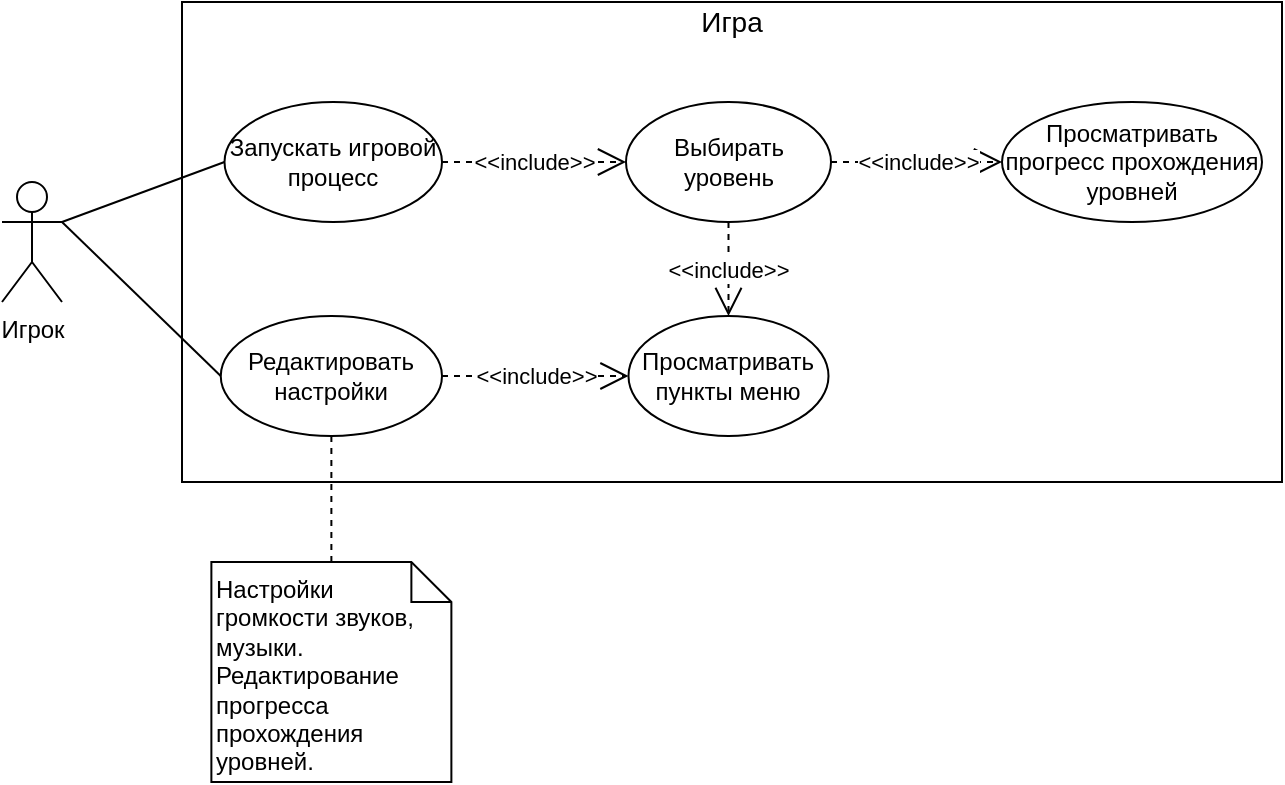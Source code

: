 <mxfile version="14.2.7" type="device" pages="3"><diagram id="DNBnHr-g8LaSEO16Q0H6" name="main"><mxGraphModel dx="1038" dy="491" grid="1" gridSize="10" guides="1" tooltips="1" connect="1" arrows="1" fold="1" page="1" pageScale="1" pageWidth="827" pageHeight="1169" math="0" shadow="0"><root><mxCell id="0"/><mxCell id="1" parent="0"/><mxCell id="aUO7jUkwRMF-GmE041H1-3" value="Игрок" style="shape=umlActor;verticalLabelPosition=bottom;verticalAlign=top;html=1;outlineConnect=0;" parent="1" vertex="1"><mxGeometry x="30" y="130" width="30" height="60" as="geometry"/></mxCell><mxCell id="aUO7jUkwRMF-GmE041H1-5" value="" style="rounded=0;whiteSpace=wrap;html=1;" parent="1" vertex="1"><mxGeometry x="120" y="40" width="550" height="240" as="geometry"/></mxCell><mxCell id="aUO7jUkwRMF-GmE041H1-6" value="&lt;font style=&quot;font-size: 14px&quot;&gt;Игра&lt;/font&gt;" style="text;html=1;strokeColor=none;fillColor=none;align=center;verticalAlign=middle;whiteSpace=wrap;rounded=0;" parent="1" vertex="1"><mxGeometry x="375" y="40" width="40" height="20" as="geometry"/></mxCell><mxCell id="aUO7jUkwRMF-GmE041H1-8" value="Просматривать пункты меню" style="ellipse;whiteSpace=wrap;html=1;" parent="1" vertex="1"><mxGeometry x="343.25" y="197" width="100" height="60" as="geometry"/></mxCell><mxCell id="aUO7jUkwRMF-GmE041H1-9" value="Редактировать настройки" style="ellipse;whiteSpace=wrap;html=1;" parent="1" vertex="1"><mxGeometry x="139.38" y="197" width="110.62" height="60" as="geometry"/></mxCell><mxCell id="aUO7jUkwRMF-GmE041H1-10" value="Выбирать уровень" style="ellipse;whiteSpace=wrap;html=1;" parent="1" vertex="1"><mxGeometry x="342" y="90" width="102.5" height="60" as="geometry"/></mxCell><mxCell id="aUO7jUkwRMF-GmE041H1-16" value="" style="endArrow=none;html=1;entryX=0;entryY=0.5;entryDx=0;entryDy=0;exitX=1;exitY=0.333;exitDx=0;exitDy=0;exitPerimeter=0;" parent="1" source="aUO7jUkwRMF-GmE041H1-3" target="aUO7jUkwRMF-GmE041H1-9" edge="1"><mxGeometry width="50" height="50" relative="1" as="geometry"><mxPoint x="100" y="300" as="sourcePoint"/><mxPoint x="150" y="250" as="targetPoint"/></mxGeometry></mxCell><mxCell id="aUO7jUkwRMF-GmE041H1-17" value="&amp;lt;&amp;lt;include&amp;gt;&amp;gt;" style="endArrow=open;endSize=12;dashed=1;html=1;entryX=0.5;entryY=0;entryDx=0;entryDy=0;exitX=0.5;exitY=1;exitDx=0;exitDy=0;" parent="1" source="aUO7jUkwRMF-GmE041H1-10" target="aUO7jUkwRMF-GmE041H1-8" edge="1"><mxGeometry width="160" relative="1" as="geometry"><mxPoint x="340" y="290" as="sourcePoint"/><mxPoint x="500" y="290" as="targetPoint"/></mxGeometry></mxCell><mxCell id="aUO7jUkwRMF-GmE041H1-18" value="&amp;lt;&amp;lt;include&amp;gt;&amp;gt;" style="endArrow=open;endSize=12;dashed=1;html=1;entryX=0;entryY=0.5;entryDx=0;entryDy=0;exitX=1;exitY=0.5;exitDx=0;exitDy=0;" parent="1" source="aUO7jUkwRMF-GmE041H1-9" target="aUO7jUkwRMF-GmE041H1-8" edge="1"><mxGeometry width="160" relative="1" as="geometry"><mxPoint x="254.87" y="130" as="sourcePoint"/><mxPoint x="335.31" y="160" as="targetPoint"/></mxGeometry></mxCell><mxCell id="jHPCrMe8bdlKEbMx4i7E-5" value="&lt;span&gt;Запускать игровой процесс&lt;/span&gt;" style="ellipse;whiteSpace=wrap;html=1;" parent="1" vertex="1"><mxGeometry x="141.25" y="90" width="108.75" height="60" as="geometry"/></mxCell><mxCell id="jHPCrMe8bdlKEbMx4i7E-7" value="" style="endArrow=none;html=1;exitX=1;exitY=0.333;exitDx=0;exitDy=0;exitPerimeter=0;entryX=0;entryY=0.5;entryDx=0;entryDy=0;" parent="1" source="aUO7jUkwRMF-GmE041H1-3" target="jHPCrMe8bdlKEbMx4i7E-5" edge="1"><mxGeometry width="50" height="50" relative="1" as="geometry"><mxPoint x="110" y="150" as="sourcePoint"/><mxPoint x="160" y="100" as="targetPoint"/></mxGeometry></mxCell><mxCell id="jHPCrMe8bdlKEbMx4i7E-8" value="&amp;lt;&amp;lt;include&amp;gt;&amp;gt;" style="endArrow=open;endSize=12;dashed=1;html=1;entryX=0;entryY=0.5;entryDx=0;entryDy=0;exitX=1;exitY=0.5;exitDx=0;exitDy=0;" parent="1" source="jHPCrMe8bdlKEbMx4i7E-5" target="aUO7jUkwRMF-GmE041H1-10" edge="1"><mxGeometry width="160" relative="1" as="geometry"><mxPoint x="260" y="260" as="sourcePoint"/><mxPoint x="380" y="260" as="targetPoint"/></mxGeometry></mxCell><mxCell id="jhGVhO2tMQj-tDTqYPGG-2" value="" style="endArrow=none;dashed=1;html=1;entryX=0.5;entryY=1;entryDx=0;entryDy=0;exitX=0.5;exitY=0;exitDx=0;exitDy=0;" edge="1" parent="1" source="lLULqpQLZE3f_fuCowzR-3" target="aUO7jUkwRMF-GmE041H1-9"><mxGeometry width="50" height="50" relative="1" as="geometry"><mxPoint x="300" y="320" as="sourcePoint"/><mxPoint x="230" y="320" as="targetPoint"/></mxGeometry></mxCell><mxCell id="lLULqpQLZE3f_fuCowzR-1" value="" style="group" vertex="1" connectable="0" parent="1"><mxGeometry x="134.69" y="320" width="120" height="110" as="geometry"/></mxCell><mxCell id="lLULqpQLZE3f_fuCowzR-2" value="" style="shape=note;size=20;whiteSpace=wrap;html=1;" vertex="1" parent="lLULqpQLZE3f_fuCowzR-1"><mxGeometry width="120" height="110.0" as="geometry"/></mxCell><mxCell id="lLULqpQLZE3f_fuCowzR-3" value="Настройки громкости звуков, музыки. Редактирование прогресса прохождения уровней." style="text;html=1;strokeColor=none;fillColor=none;align=left;verticalAlign=top;whiteSpace=wrap;rounded=0;" vertex="1" parent="lLULqpQLZE3f_fuCowzR-1"><mxGeometry width="120" height="110.0" as="geometry"/></mxCell><mxCell id="lLULqpQLZE3f_fuCowzR-4" value="Просматривать прогресс прохождения уровней" style="ellipse;whiteSpace=wrap;html=1;" vertex="1" parent="1"><mxGeometry x="530" y="90" width="130" height="60" as="geometry"/></mxCell><mxCell id="lLULqpQLZE3f_fuCowzR-5" value="&amp;lt;&amp;lt;include&amp;gt;&amp;gt;" style="endArrow=open;endSize=12;dashed=1;html=1;entryX=0;entryY=0.5;entryDx=0;entryDy=0;exitX=1;exitY=0.5;exitDx=0;exitDy=0;" edge="1" parent="1" source="aUO7jUkwRMF-GmE041H1-10" target="lLULqpQLZE3f_fuCowzR-4"><mxGeometry width="160" relative="1" as="geometry"><mxPoint x="260" y="130" as="sourcePoint"/><mxPoint x="352" y="130" as="targetPoint"/></mxGeometry></mxCell></root></mxGraphModel></diagram><diagram id="wiZusbZABsrXvEJ2IZwk" name="play"><mxGraphModel dx="1038" dy="491" grid="1" gridSize="10" guides="1" tooltips="1" connect="1" arrows="1" fold="1" page="1" pageScale="1" pageWidth="827" pageHeight="1169" math="0" shadow="0"><root><mxCell id="L1QiUfKqqkVoL1teL-RI-0"/><mxCell id="L1QiUfKqqkVoL1teL-RI-1" parent="L1QiUfKqqkVoL1teL-RI-0"/><mxCell id="fob8_mZPEsOMfmcSigc--0" value="Игрок" style="shape=umlActor;verticalLabelPosition=bottom;verticalAlign=top;html=1;outlineConnect=0;" parent="L1QiUfKqqkVoL1teL-RI-1" vertex="1"><mxGeometry x="30" y="130" width="30" height="60" as="geometry"/></mxCell><mxCell id="fob8_mZPEsOMfmcSigc--1" value="" style="rounded=0;whiteSpace=wrap;html=1;" parent="L1QiUfKqqkVoL1teL-RI-1" vertex="1"><mxGeometry x="120" y="40" width="420" height="480" as="geometry"/></mxCell><mxCell id="fob8_mZPEsOMfmcSigc--2" value="&lt;font style=&quot;font-size: 14px&quot;&gt;Запускать игровой процесс&lt;/font&gt;" style="text;html=1;strokeColor=none;fillColor=none;align=center;verticalAlign=middle;whiteSpace=wrap;rounded=0;" parent="L1QiUfKqqkVoL1teL-RI-1" vertex="1"><mxGeometry x="240" y="40" width="190" height="30" as="geometry"/></mxCell><mxCell id="fob8_mZPEsOMfmcSigc--6" value="" style="endArrow=none;html=1;exitX=1;exitY=0.333;exitDx=0;exitDy=0;exitPerimeter=0;entryX=0;entryY=0.5;entryDx=0;entryDy=0;" parent="L1QiUfKqqkVoL1teL-RI-1" source="fob8_mZPEsOMfmcSigc--0" target="MU-pNqc_zNUcIocojJ9t-0" edge="1"><mxGeometry width="50" height="50" relative="1" as="geometry"><mxPoint x="140" y="250" as="sourcePoint"/><mxPoint x="162.37" y="120" as="targetPoint"/></mxGeometry></mxCell><mxCell id="MU-pNqc_zNUcIocojJ9t-0" value="Управлять главным героем" style="ellipse;whiteSpace=wrap;html=1;" parent="L1QiUfKqqkVoL1teL-RI-1" vertex="1"><mxGeometry x="185" y="80" width="105" height="60" as="geometry"/></mxCell><mxCell id="MU-pNqc_zNUcIocojJ9t-1" value="Взаимодействовать&lt;br&gt;&amp;nbsp;с уровнем" style="ellipse;whiteSpace=wrap;html=1;" parent="L1QiUfKqqkVoL1teL-RI-1" vertex="1"><mxGeometry x="185" y="310" width="125" height="60" as="geometry"/></mxCell><mxCell id="MU-pNqc_zNUcIocojJ9t-2" value="" style="endArrow=none;dashed=1;html=1;exitX=1;exitY=0.5;exitDx=0;exitDy=0;entryX=0;entryY=0.5;entryDx=0;entryDy=0;" parent="L1QiUfKqqkVoL1teL-RI-1" source="MU-pNqc_zNUcIocojJ9t-0" target="MU-pNqc_zNUcIocojJ9t-4" edge="1"><mxGeometry width="50" height="50" relative="1" as="geometry"><mxPoint x="540" y="130" as="sourcePoint"/><mxPoint x="590" y="80" as="targetPoint"/><Array as="points"/></mxGeometry></mxCell><mxCell id="xSsleYw5ojMHg5iaoBvN-0" value="" style="endArrow=none;html=1;exitX=1;exitY=0.333;exitDx=0;exitDy=0;exitPerimeter=0;entryX=0;entryY=0.5;entryDx=0;entryDy=0;" parent="L1QiUfKqqkVoL1teL-RI-1" source="fob8_mZPEsOMfmcSigc--0" target="MU-pNqc_zNUcIocojJ9t-1" edge="1"><mxGeometry width="50" height="50" relative="1" as="geometry"><mxPoint x="180" y="220" as="sourcePoint"/><mxPoint x="230" y="170" as="targetPoint"/></mxGeometry></mxCell><mxCell id="xSsleYw5ojMHg5iaoBvN-3" value="Приостанавливать игровой процесс" style="ellipse;whiteSpace=wrap;html=1;" parent="L1QiUfKqqkVoL1teL-RI-1" vertex="1"><mxGeometry x="411.25" y="380" width="118.75" height="60" as="geometry"/></mxCell><mxCell id="xSsleYw5ojMHg5iaoBvN-6" value="" style="group" parent="L1QiUfKqqkVoL1teL-RI-1" vertex="1" connectable="0"><mxGeometry x="590" y="90" width="120" height="40" as="geometry"/></mxCell><mxCell id="MU-pNqc_zNUcIocojJ9t-3" value="" style="shape=note;size=20;whiteSpace=wrap;html=1;" parent="xSsleYw5ojMHg5iaoBvN-6" vertex="1"><mxGeometry width="120" height="40" as="geometry"/></mxCell><mxCell id="MU-pNqc_zNUcIocojJ9t-4" value="Бегать, прыгать и цепляться." style="text;html=1;strokeColor=none;fillColor=none;align=left;verticalAlign=top;whiteSpace=wrap;rounded=0;" parent="xSsleYw5ojMHg5iaoBvN-6" vertex="1"><mxGeometry width="120" height="40" as="geometry"/></mxCell><mxCell id="xSsleYw5ojMHg5iaoBvN-7" value="" style="group" parent="L1QiUfKqqkVoL1teL-RI-1" vertex="1" connectable="0"><mxGeometry x="590" y="210" width="120" height="160" as="geometry"/></mxCell><mxCell id="MU-pNqc_zNUcIocojJ9t-7" value="" style="shape=note;size=20;whiteSpace=wrap;html=1;" parent="xSsleYw5ojMHg5iaoBvN-7" vertex="1"><mxGeometry width="120" height="160" as="geometry"/></mxCell><mxCell id="MU-pNqc_zNUcIocojJ9t-6" value="Производить взаимодействие главного героя с объектами уровня. (Перемещение по платформам, сражение с противниками и т.д.)&lt;br&gt;Уровень должен быть конечным." style="text;html=1;strokeColor=none;fillColor=none;align=left;verticalAlign=top;whiteSpace=wrap;rounded=0;" parent="xSsleYw5ojMHg5iaoBvN-7" vertex="1"><mxGeometry width="120" height="160" as="geometry"/></mxCell><mxCell id="xSsleYw5ojMHg5iaoBvN-8" value="" style="group" parent="L1QiUfKqqkVoL1teL-RI-1" vertex="1" connectable="0"><mxGeometry x="590" y="382.5" width="120" height="55" as="geometry"/></mxCell><mxCell id="xSsleYw5ojMHg5iaoBvN-9" value="" style="shape=note;size=20;whiteSpace=wrap;html=1;" parent="xSsleYw5ojMHg5iaoBvN-8" vertex="1"><mxGeometry width="120" height="55" as="geometry"/></mxCell><mxCell id="xSsleYw5ojMHg5iaoBvN-10" value="Открыть меню &lt;br&gt;паузы/проигрыша/выйгрыша" style="text;html=1;strokeColor=none;fillColor=none;align=left;verticalAlign=top;whiteSpace=wrap;rounded=0;" parent="xSsleYw5ojMHg5iaoBvN-8" vertex="1"><mxGeometry width="120" height="55" as="geometry"/></mxCell><mxCell id="xSsleYw5ojMHg5iaoBvN-11" value="" style="endArrow=none;dashed=1;html=1;exitX=1;exitY=0.5;exitDx=0;exitDy=0;entryX=0;entryY=0.5;entryDx=0;entryDy=0;" parent="L1QiUfKqqkVoL1teL-RI-1" source="xSsleYw5ojMHg5iaoBvN-3" target="xSsleYw5ojMHg5iaoBvN-10" edge="1"><mxGeometry width="50" height="50" relative="1" as="geometry"><mxPoint x="370" y="370" as="sourcePoint"/><mxPoint x="420" y="320" as="targetPoint"/></mxGeometry></mxCell><mxCell id="xSsleYw5ojMHg5iaoBvN-12" value="Перезапускать игровой процесс" style="ellipse;whiteSpace=wrap;html=1;" parent="L1QiUfKqqkVoL1teL-RI-1" vertex="1"><mxGeometry x="185" y="380" width="115" height="60" as="geometry"/></mxCell><mxCell id="xSsleYw5ojMHg5iaoBvN-13" value="" style="endArrow=none;html=1;entryX=1;entryY=1;entryDx=0;entryDy=0;entryPerimeter=0;exitX=0;exitY=0.5;exitDx=0;exitDy=0;" parent="L1QiUfKqqkVoL1teL-RI-1" source="xSsleYw5ojMHg5iaoBvN-12" target="fob8_mZPEsOMfmcSigc--0" edge="1"><mxGeometry width="50" height="50" relative="1" as="geometry"><mxPoint x="50" y="370" as="sourcePoint"/><mxPoint x="100" y="320" as="targetPoint"/></mxGeometry></mxCell><mxCell id="xSsleYw5ojMHg5iaoBvN-14" value="Редактировать настройки" style="ellipse;whiteSpace=wrap;html=1;" parent="L1QiUfKqqkVoL1teL-RI-1" vertex="1"><mxGeometry x="187.5" y="450" width="115" height="60" as="geometry"/></mxCell><mxCell id="xSsleYw5ojMHg5iaoBvN-15" value="" style="endArrow=none;html=1;entryX=1;entryY=1;entryDx=0;entryDy=0;entryPerimeter=0;exitX=0;exitY=0.5;exitDx=0;exitDy=0;" parent="L1QiUfKqqkVoL1teL-RI-1" source="xSsleYw5ojMHg5iaoBvN-14" target="fob8_mZPEsOMfmcSigc--0" edge="1"><mxGeometry width="50" height="50" relative="1" as="geometry"><mxPoint x="40" y="430" as="sourcePoint"/><mxPoint x="90" y="380" as="targetPoint"/></mxGeometry></mxCell><mxCell id="xSsleYw5ojMHg5iaoBvN-20" value="&amp;lt;&amp;lt;include&amp;gt;&amp;gt;" style="endArrow=open;endSize=12;dashed=1;html=1;exitX=1;exitY=0.5;exitDx=0;exitDy=0;entryX=0;entryY=0.5;entryDx=0;entryDy=0;" parent="L1QiUfKqqkVoL1teL-RI-1" source="xSsleYw5ojMHg5iaoBvN-12" target="xSsleYw5ojMHg5iaoBvN-3" edge="1"><mxGeometry width="160" relative="1" as="geometry"><mxPoint x="310" y="390" as="sourcePoint"/><mxPoint x="470" y="390" as="targetPoint"/></mxGeometry></mxCell><mxCell id="xSsleYw5ojMHg5iaoBvN-21" value="" style="endArrow=none;dashed=1;html=1;exitX=1;exitY=0.5;exitDx=0;exitDy=0;" parent="L1QiUfKqqkVoL1teL-RI-1" source="xSsleYw5ojMHg5iaoBvN-14" edge="1"><mxGeometry width="50" height="50" relative="1" as="geometry"><mxPoint x="310" y="430" as="sourcePoint"/><mxPoint x="320" y="410" as="targetPoint"/><Array as="points"><mxPoint x="320" y="450"/></Array></mxGeometry></mxCell><mxCell id="xSsleYw5ojMHg5iaoBvN-23" value="" style="endArrow=none;dashed=1;html=1;exitX=1;exitY=0.5;exitDx=0;exitDy=0;entryX=0;entryY=0.5;entryDx=0;entryDy=0;" parent="L1QiUfKqqkVoL1teL-RI-1" source="MU-pNqc_zNUcIocojJ9t-1" target="MU-pNqc_zNUcIocojJ9t-6" edge="1"><mxGeometry width="50" height="50" relative="1" as="geometry"><mxPoint x="370" y="300" as="sourcePoint"/><mxPoint x="420" y="250" as="targetPoint"/><Array as="points"><mxPoint x="420" y="290"/></Array></mxGeometry></mxCell><mxCell id="Re8C0u7TS1E9HxN7uom5-0" value="Просматривать время игрового процесса" style="ellipse;whiteSpace=wrap;html=1;" parent="L1QiUfKqqkVoL1teL-RI-1" vertex="1"><mxGeometry x="180" y="150" width="120" height="70" as="geometry"/></mxCell><mxCell id="Re8C0u7TS1E9HxN7uom5-1" value="" style="endArrow=none;html=1;entryX=1;entryY=0.333;entryDx=0;entryDy=0;entryPerimeter=0;exitX=0;exitY=0.5;exitDx=0;exitDy=0;" parent="L1QiUfKqqkVoL1teL-RI-1" source="Re8C0u7TS1E9HxN7uom5-0" target="fob8_mZPEsOMfmcSigc--0" edge="1"><mxGeometry width="50" height="50" relative="1" as="geometry"><mxPoint x="150" y="250" as="sourcePoint"/><mxPoint x="200" y="200" as="targetPoint"/></mxGeometry></mxCell><mxCell id="7s-2_9rsrdlcvROszgeJ-0" value="Просматривать количество &lt;br&gt;собранных &lt;br&gt;звёздочек" style="ellipse;whiteSpace=wrap;html=1;" vertex="1" parent="L1QiUfKqqkVoL1teL-RI-1"><mxGeometry x="185" y="230" width="120" height="70" as="geometry"/></mxCell><mxCell id="7s-2_9rsrdlcvROszgeJ-1" value="" style="endArrow=none;html=1;entryX=1;entryY=0.333;entryDx=0;entryDy=0;entryPerimeter=0;exitX=0;exitY=0.5;exitDx=0;exitDy=0;" edge="1" parent="L1QiUfKqqkVoL1teL-RI-1" source="7s-2_9rsrdlcvROszgeJ-0" target="fob8_mZPEsOMfmcSigc--0"><mxGeometry width="50" height="50" relative="1" as="geometry"><mxPoint x="70" y="240" as="sourcePoint"/><mxPoint x="120" y="190" as="targetPoint"/></mxGeometry></mxCell><mxCell id="RxLZVyAvFn0-DkeK7pu2-0" value="" style="group" vertex="1" connectable="0" parent="L1QiUfKqqkVoL1teL-RI-1"><mxGeometry x="184.5" y="550" width="120" height="60" as="geometry"/></mxCell><mxCell id="RxLZVyAvFn0-DkeK7pu2-1" value="" style="shape=note;size=20;whiteSpace=wrap;html=1;" vertex="1" parent="RxLZVyAvFn0-DkeK7pu2-0"><mxGeometry width="120" height="60.0" as="geometry"/></mxCell><mxCell id="RxLZVyAvFn0-DkeK7pu2-2" value="Настройки громкости звуков, музыки." style="text;html=1;strokeColor=none;fillColor=none;align=left;verticalAlign=top;whiteSpace=wrap;rounded=0;" vertex="1" parent="RxLZVyAvFn0-DkeK7pu2-0"><mxGeometry width="120" height="60.0" as="geometry"/></mxCell><mxCell id="RxLZVyAvFn0-DkeK7pu2-3" value="" style="endArrow=none;dashed=1;html=1;entryX=0.5;entryY=1;entryDx=0;entryDy=0;exitX=0.5;exitY=0;exitDx=0;exitDy=0;" edge="1" parent="L1QiUfKqqkVoL1teL-RI-1" source="RxLZVyAvFn0-DkeK7pu2-2" target="xSsleYw5ojMHg5iaoBvN-14"><mxGeometry width="50" height="50" relative="1" as="geometry"><mxPoint x="220" y="600" as="sourcePoint"/><mxPoint x="270" y="550" as="targetPoint"/></mxGeometry></mxCell></root></mxGraphModel></diagram><diagram id="nemIt5_eiecgjiNrVIhP" name="dev_main"><mxGraphModel dx="1038" dy="548" grid="1" gridSize="10" guides="1" tooltips="1" connect="1" arrows="1" fold="1" page="1" pageScale="1" pageWidth="827" pageHeight="1169" math="0" shadow="0"><root><mxCell id="3-jJCaZSdYjy89iCSU1V-0"/><mxCell id="3-jJCaZSdYjy89iCSU1V-1" parent="3-jJCaZSdYjy89iCSU1V-0"/><mxCell id="YJZNwRLDdDocDxUssOUY-0" value="Разработчик" style="shape=umlActor;verticalLabelPosition=bottom;verticalAlign=top;html=1;outlineConnect=0;" vertex="1" parent="3-jJCaZSdYjy89iCSU1V-1"><mxGeometry x="30" y="130" width="30" height="60" as="geometry"/></mxCell><mxCell id="YJZNwRLDdDocDxUssOUY-1" value="" style="rounded=0;whiteSpace=wrap;html=1;" vertex="1" parent="3-jJCaZSdYjy89iCSU1V-1"><mxGeometry x="120" y="40" width="340" height="330" as="geometry"/></mxCell><mxCell id="YJZNwRLDdDocDxUssOUY-2" value="&lt;font style=&quot;font-size: 14px&quot;&gt;Игра&lt;/font&gt;" style="text;html=1;strokeColor=none;fillColor=none;align=center;verticalAlign=middle;whiteSpace=wrap;rounded=0;" vertex="1" parent="3-jJCaZSdYjy89iCSU1V-1"><mxGeometry x="270" y="40" width="40" height="20" as="geometry"/></mxCell><mxCell id="YJZNwRLDdDocDxUssOUY-3" value="Просматривать пункты меню" style="ellipse;whiteSpace=wrap;html=1;" vertex="1" parent="3-jJCaZSdYjy89iCSU1V-1"><mxGeometry x="343.25" y="197" width="100" height="60" as="geometry"/></mxCell><mxCell id="YJZNwRLDdDocDxUssOUY-4" value="Редактировать настройки" style="ellipse;whiteSpace=wrap;html=1;" vertex="1" parent="3-jJCaZSdYjy89iCSU1V-1"><mxGeometry x="139.38" y="197" width="110.62" height="60" as="geometry"/></mxCell><mxCell id="YJZNwRLDdDocDxUssOUY-5" value="Выбирать уровень" style="ellipse;whiteSpace=wrap;html=1;" vertex="1" parent="3-jJCaZSdYjy89iCSU1V-1"><mxGeometry x="342" y="90" width="102.5" height="60" as="geometry"/></mxCell><mxCell id="YJZNwRLDdDocDxUssOUY-6" value="" style="endArrow=none;html=1;entryX=0;entryY=0.5;entryDx=0;entryDy=0;exitX=1;exitY=0.333;exitDx=0;exitDy=0;exitPerimeter=0;" edge="1" parent="3-jJCaZSdYjy89iCSU1V-1" source="YJZNwRLDdDocDxUssOUY-0" target="YJZNwRLDdDocDxUssOUY-4"><mxGeometry width="50" height="50" relative="1" as="geometry"><mxPoint x="100" y="300" as="sourcePoint"/><mxPoint x="150" y="250" as="targetPoint"/></mxGeometry></mxCell><mxCell id="YJZNwRLDdDocDxUssOUY-7" value="&amp;lt;&amp;lt;include&amp;gt;&amp;gt;" style="endArrow=open;endSize=12;dashed=1;html=1;entryX=0.5;entryY=0;entryDx=0;entryDy=0;exitX=0.5;exitY=1;exitDx=0;exitDy=0;" edge="1" parent="3-jJCaZSdYjy89iCSU1V-1" source="YJZNwRLDdDocDxUssOUY-5" target="YJZNwRLDdDocDxUssOUY-3"><mxGeometry width="160" relative="1" as="geometry"><mxPoint x="340" y="290" as="sourcePoint"/><mxPoint x="500" y="290" as="targetPoint"/></mxGeometry></mxCell><mxCell id="YJZNwRLDdDocDxUssOUY-8" value="&amp;lt;&amp;lt;include&amp;gt;&amp;gt;" style="endArrow=open;endSize=12;dashed=1;html=1;entryX=0;entryY=0.5;entryDx=0;entryDy=0;exitX=1;exitY=0.5;exitDx=0;exitDy=0;" edge="1" parent="3-jJCaZSdYjy89iCSU1V-1" source="YJZNwRLDdDocDxUssOUY-4" target="YJZNwRLDdDocDxUssOUY-3"><mxGeometry width="160" relative="1" as="geometry"><mxPoint x="254.87" y="130" as="sourcePoint"/><mxPoint x="335.31" y="160" as="targetPoint"/></mxGeometry></mxCell><mxCell id="YJZNwRLDdDocDxUssOUY-9" value="&lt;span&gt;Запускать игровой процесс&lt;/span&gt;" style="ellipse;whiteSpace=wrap;html=1;" vertex="1" parent="3-jJCaZSdYjy89iCSU1V-1"><mxGeometry x="141.25" y="90" width="108.75" height="60" as="geometry"/></mxCell><mxCell id="YJZNwRLDdDocDxUssOUY-10" value="" style="endArrow=none;html=1;exitX=1;exitY=0.333;exitDx=0;exitDy=0;exitPerimeter=0;entryX=0;entryY=0.5;entryDx=0;entryDy=0;" edge="1" parent="3-jJCaZSdYjy89iCSU1V-1" source="YJZNwRLDdDocDxUssOUY-0" target="YJZNwRLDdDocDxUssOUY-9"><mxGeometry width="50" height="50" relative="1" as="geometry"><mxPoint x="110" y="150" as="sourcePoint"/><mxPoint x="160" y="100" as="targetPoint"/></mxGeometry></mxCell><mxCell id="YJZNwRLDdDocDxUssOUY-11" value="&amp;lt;&amp;lt;include&amp;gt;&amp;gt;" style="endArrow=open;endSize=12;dashed=1;html=1;entryX=0;entryY=0.5;entryDx=0;entryDy=0;exitX=1;exitY=0.5;exitDx=0;exitDy=0;" edge="1" parent="3-jJCaZSdYjy89iCSU1V-1" source="YJZNwRLDdDocDxUssOUY-9" target="YJZNwRLDdDocDxUssOUY-5"><mxGeometry width="160" relative="1" as="geometry"><mxPoint x="260" y="260" as="sourcePoint"/><mxPoint x="380" y="260" as="targetPoint"/></mxGeometry></mxCell><mxCell id="YJZNwRLDdDocDxUssOUY-12" value="Редактировать уровни игры" style="ellipse;whiteSpace=wrap;html=1;" vertex="1" parent="3-jJCaZSdYjy89iCSU1V-1"><mxGeometry x="139.38" y="300" width="110.62" height="60" as="geometry"/></mxCell><mxCell id="YJZNwRLDdDocDxUssOUY-13" value="" style="endArrow=none;html=1;entryX=1;entryY=0.333;entryDx=0;entryDy=0;entryPerimeter=0;exitX=0;exitY=0.5;exitDx=0;exitDy=0;" edge="1" parent="3-jJCaZSdYjy89iCSU1V-1" source="YJZNwRLDdDocDxUssOUY-12" target="YJZNwRLDdDocDxUssOUY-0"><mxGeometry width="50" height="50" relative="1" as="geometry"><mxPoint x="60" y="360" as="sourcePoint"/><mxPoint x="110" y="310" as="targetPoint"/></mxGeometry></mxCell><mxCell id="76jM_gyoS5nkIiK2wN3e-0" value="" style="endArrow=none;dashed=1;html=1;exitX=1;exitY=0.5;exitDx=0;exitDy=0;entryX=0;entryY=0.5;entryDx=0;entryDy=0;" edge="1" parent="3-jJCaZSdYjy89iCSU1V-1" source="YJZNwRLDdDocDxUssOUY-12" target="DPc4MhHbofleJZFuPJMu-2"><mxGeometry width="50" height="50" relative="1" as="geometry"><mxPoint x="300" y="480" as="sourcePoint"/><mxPoint x="520" y="330" as="targetPoint"/></mxGeometry></mxCell><mxCell id="DPc4MhHbofleJZFuPJMu-0" value="" style="group" vertex="1" connectable="0" parent="3-jJCaZSdYjy89iCSU1V-1"><mxGeometry x="480" y="275" width="120" height="110" as="geometry"/></mxCell><mxCell id="DPc4MhHbofleJZFuPJMu-1" value="" style="shape=note;size=20;whiteSpace=wrap;html=1;" vertex="1" parent="DPc4MhHbofleJZFuPJMu-0"><mxGeometry width="120" height="110" as="geometry"/></mxCell><mxCell id="DPc4MhHbofleJZFuPJMu-2" value="Создавать и &lt;br&gt;удалять уровни, редактировать содержимое уровней (расстановка объектов и т.д.)" style="text;html=1;strokeColor=none;fillColor=none;align=left;verticalAlign=top;whiteSpace=wrap;rounded=0;" vertex="1" parent="DPc4MhHbofleJZFuPJMu-0"><mxGeometry width="120" height="110" as="geometry"/></mxCell></root></mxGraphModel></diagram></mxfile>